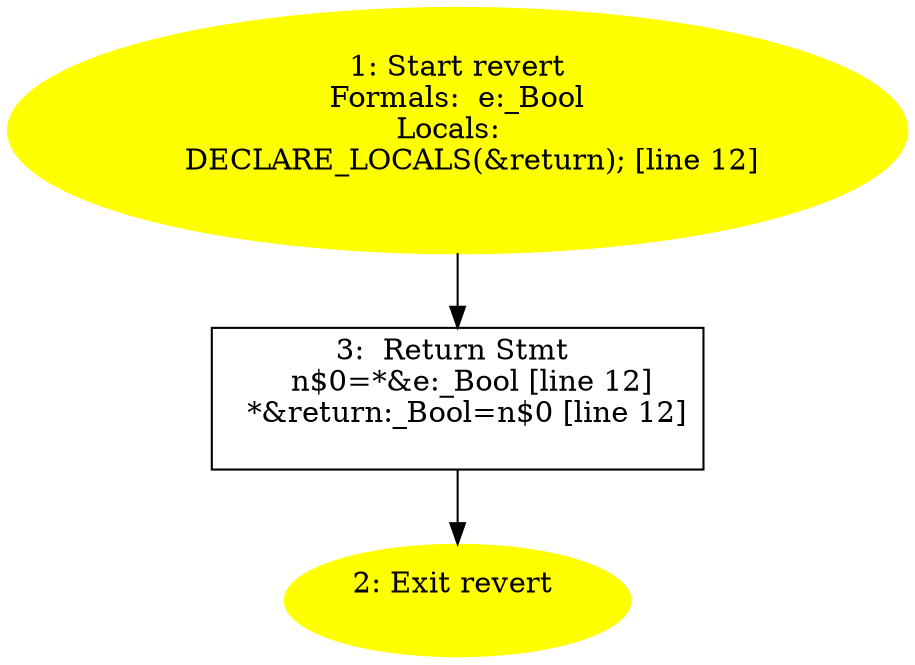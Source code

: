 /* @generated */
digraph iCFG {
"revert.4bc48a3c9ac7468d2d5d1a6fb5f87654_1" [label="1: Start revert\nFormals:  e:_Bool\nLocals:  \n   DECLARE_LOCALS(&return); [line 12]\n " color=yellow style=filled]
	

	 "revert.4bc48a3c9ac7468d2d5d1a6fb5f87654_1" -> "revert.4bc48a3c9ac7468d2d5d1a6fb5f87654_3" ;
"revert.4bc48a3c9ac7468d2d5d1a6fb5f87654_2" [label="2: Exit revert \n  " color=yellow style=filled]
	

"revert.4bc48a3c9ac7468d2d5d1a6fb5f87654_3" [label="3:  Return Stmt \n   n$0=*&e:_Bool [line 12]\n  *&return:_Bool=n$0 [line 12]\n " shape="box"]
	

	 "revert.4bc48a3c9ac7468d2d5d1a6fb5f87654_3" -> "revert.4bc48a3c9ac7468d2d5d1a6fb5f87654_2" ;
}
